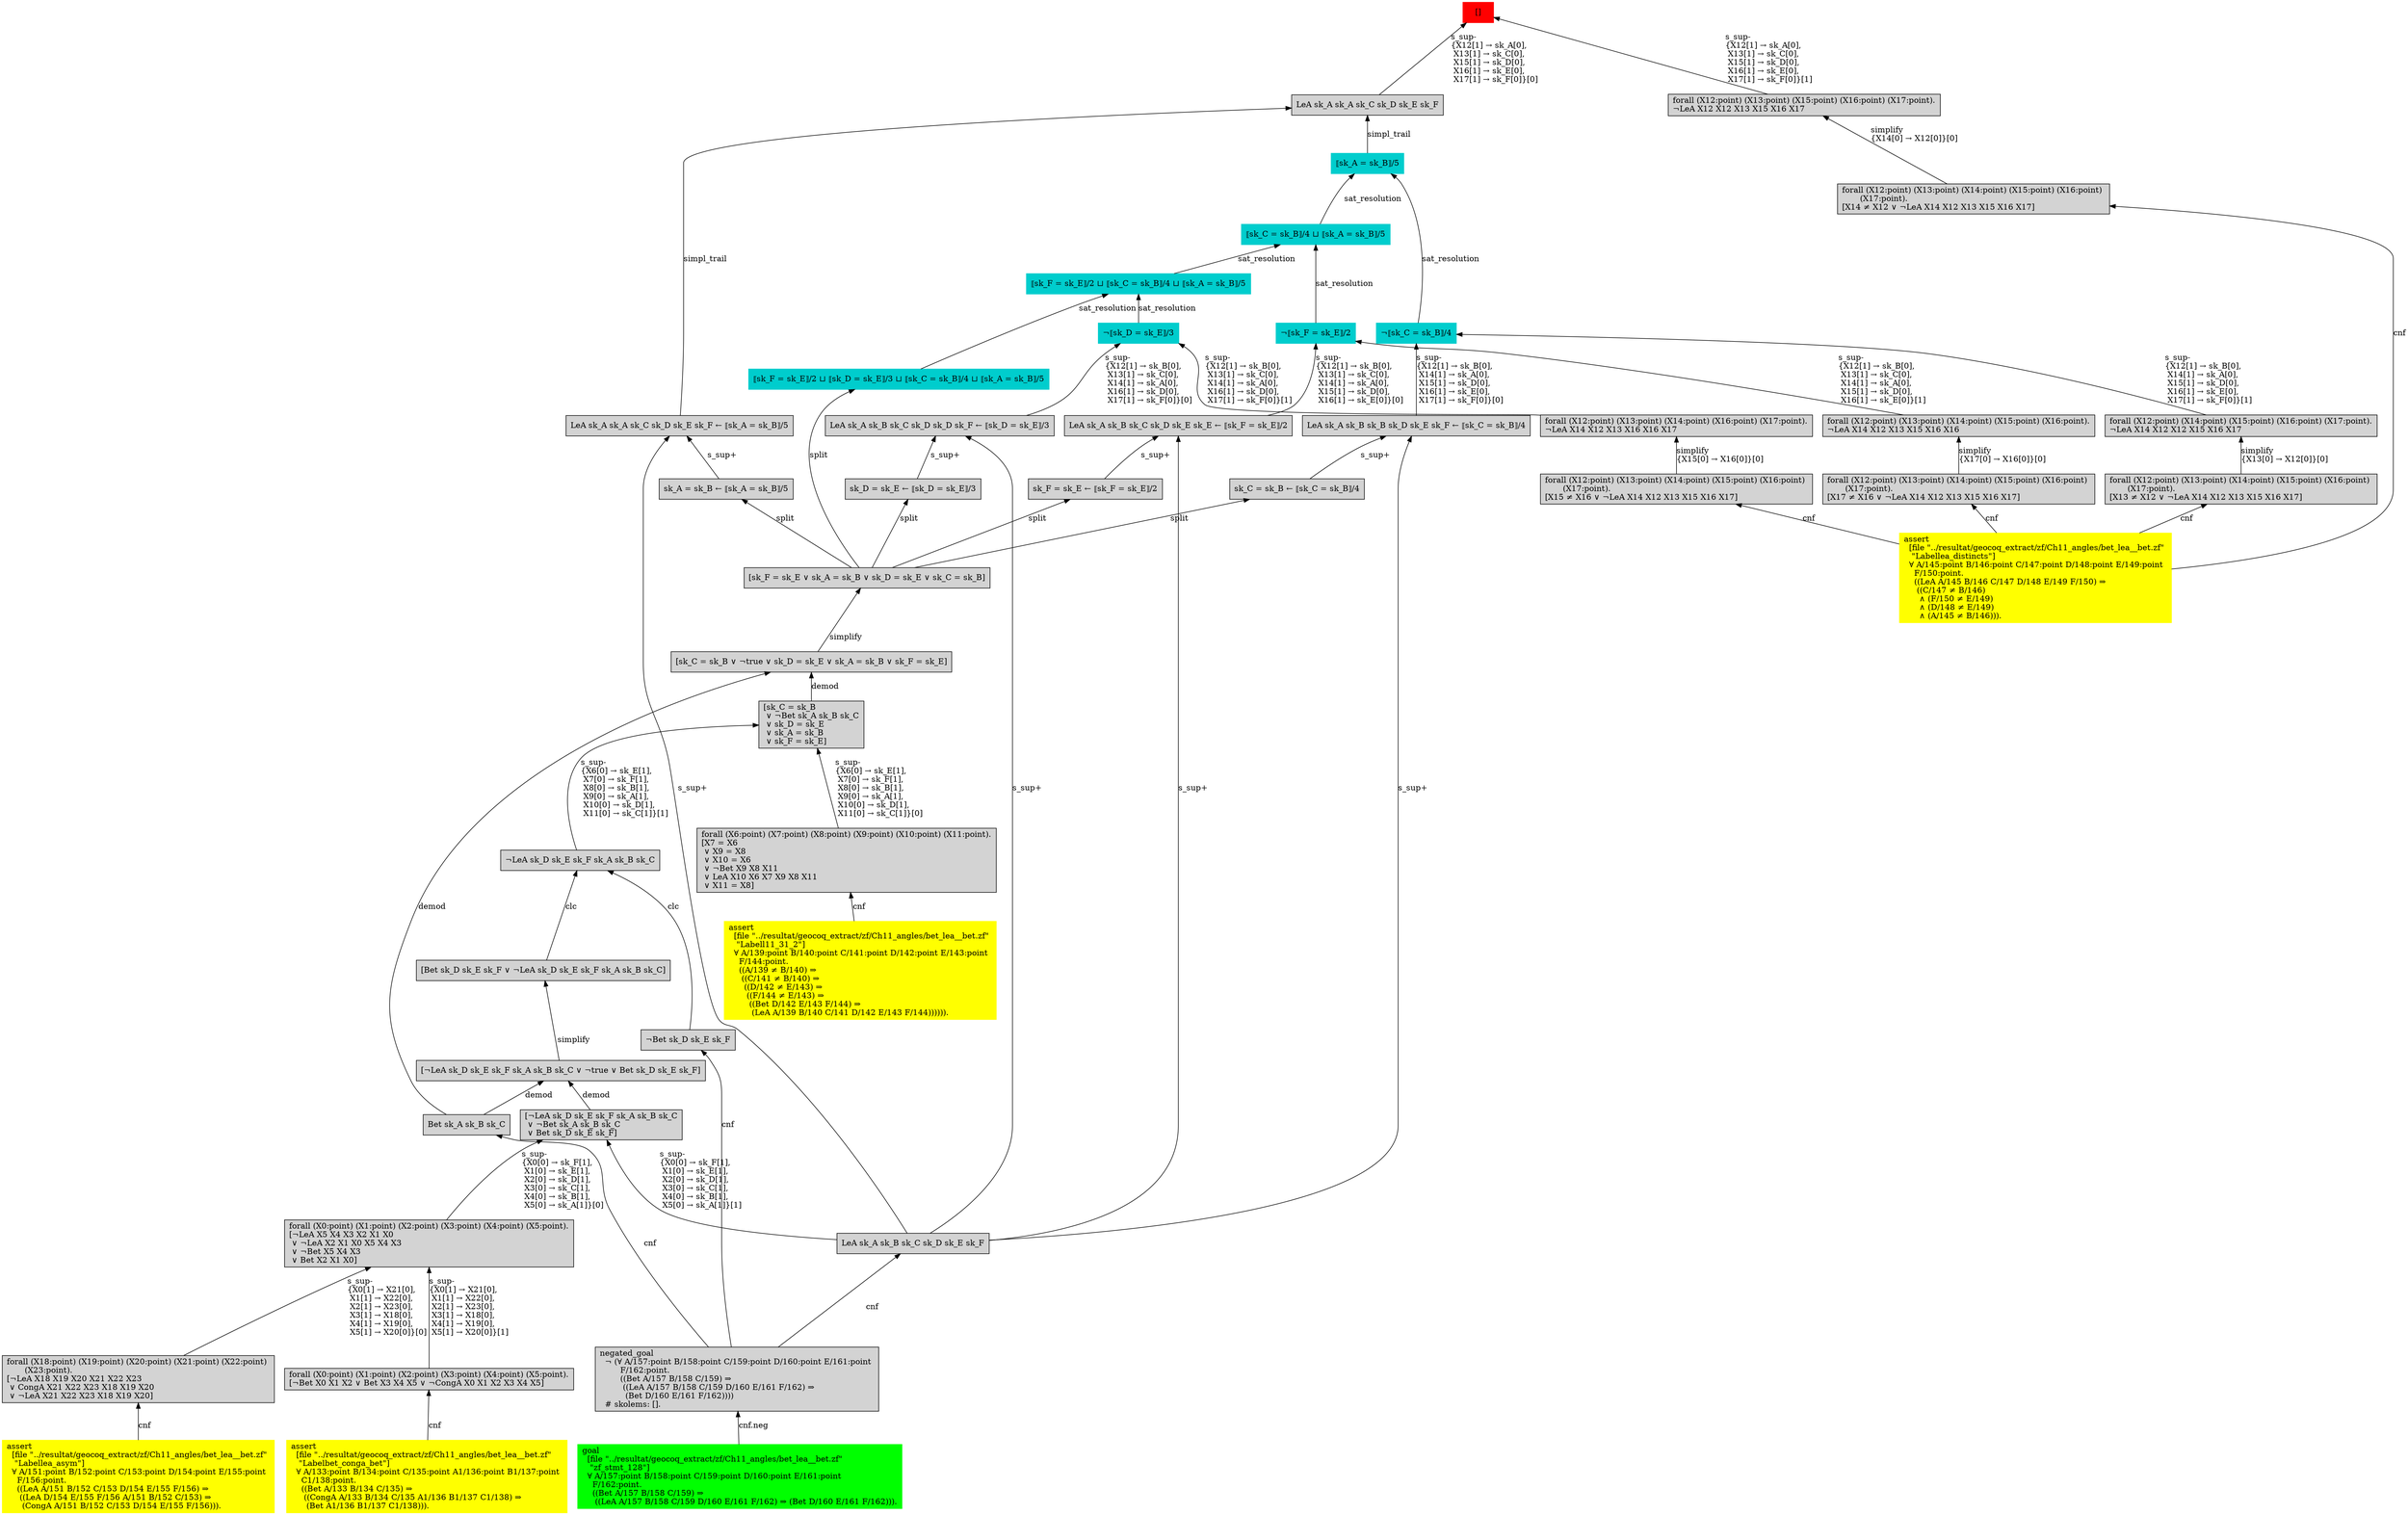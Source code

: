 digraph "unsat_graph" {
  vertex_0 [color=red, label="[]", shape=box, style=filled];
  vertex_0 -> vertex_1 [label="s_sup-\l\{X12[1] → sk_A[0], \l X13[1] → sk_C[0], \l X15[1] → sk_D[0], \l X16[1] → sk_E[0], \l X17[1] → sk_F[0]\}[1]\l", dir="back"];
  vertex_1 [shape=box, label="forall (X12:point) (X13:point) (X15:point) (X16:point) (X17:point).\l¬LeA X12 X12 X13 X15 X16 X17\l", style=filled];
  vertex_1 -> vertex_2 [label="simplify\l\{X14[0] → X12[0]\}[0]\l", dir="back"];
  vertex_2 [shape=box, label="forall (X12:point) (X13:point) (X14:point) (X15:point) (X16:point) \l       (X17:point).\l[X14 ≠ X12 ∨ ¬LeA X14 X12 X13 X15 X16 X17]\l", style=filled];
  vertex_2 -> vertex_3 [label="cnf", dir="back"];
  vertex_3 [color=yellow, shape=box, label="assert\l  [file \"../resultat/geocoq_extract/zf/Ch11_angles/bet_lea__bet.zf\" \l   \"Labellea_distincts\"]\l  ∀ A/145:point B/146:point C/147:point D/148:point E/149:point \l    F/150:point.\l    ((LeA A/145 B/146 C/147 D/148 E/149 F/150) ⇒\l     ((C/147 ≠ B/146)\l      ∧ (F/150 ≠ E/149)\l      ∧ (D/148 ≠ E/149)\l      ∧ (A/145 ≠ B/146))).\l", style=filled];
  vertex_0 -> vertex_4 [label="s_sup-\l\{X12[1] → sk_A[0], \l X13[1] → sk_C[0], \l X15[1] → sk_D[0], \l X16[1] → sk_E[0], \l X17[1] → sk_F[0]\}[0]\l", dir="back"];
  vertex_4 [shape=box, label="LeA sk_A sk_A sk_C sk_D sk_E sk_F\l", style=filled];
  vertex_4 -> vertex_5 [label="simpl_trail", dir="back"];
  vertex_5 [color=cyan3, shape=box, label="⟦sk_A = sk_B⟧/5\l", style=filled];
  vertex_5 -> vertex_6 [label="sat_resolution", dir="back"];
  vertex_6 [color=cyan3, shape=box, label="¬⟦sk_C = sk_B⟧/4\l", style=filled];
  vertex_6 -> vertex_7 [label="s_sup-\l\{X12[1] → sk_B[0], \l X14[1] → sk_A[0], \l X15[1] → sk_D[0], \l X16[1] → sk_E[0], \l X17[1] → sk_F[0]\}[1]\l", dir="back"];
  vertex_7 [shape=box, label="forall (X12:point) (X14:point) (X15:point) (X16:point) (X17:point).\l¬LeA X14 X12 X12 X15 X16 X17\l", style=filled];
  vertex_7 -> vertex_8 [label="simplify\l\{X13[0] → X12[0]\}[0]\l", dir="back"];
  vertex_8 [shape=box, label="forall (X12:point) (X13:point) (X14:point) (X15:point) (X16:point) \l       (X17:point).\l[X13 ≠ X12 ∨ ¬LeA X14 X12 X13 X15 X16 X17]\l", style=filled];
  vertex_8 -> vertex_3 [label="cnf", dir="back"];
  vertex_6 -> vertex_9 [label="s_sup-\l\{X12[1] → sk_B[0], \l X14[1] → sk_A[0], \l X15[1] → sk_D[0], \l X16[1] → sk_E[0], \l X17[1] → sk_F[0]\}[0]\l", dir="back"];
  vertex_9 [shape=box, label="LeA sk_A sk_B sk_B sk_D sk_E sk_F ← ⟦sk_C = sk_B⟧/4\l", style=filled];
  vertex_9 -> vertex_10 [label="s_sup+\l", dir="back"];
  vertex_10 [shape=box, label="LeA sk_A sk_B sk_C sk_D sk_E sk_F\l", style=filled];
  vertex_10 -> vertex_11 [label="cnf", dir="back"];
  vertex_11 [shape=box, label="negated_goal\l  ¬ (∀ A/157:point B/158:point C/159:point D/160:point E/161:point \l        F/162:point.\l        ((Bet A/157 B/158 C/159) ⇒\l         ((LeA A/157 B/158 C/159 D/160 E/161 F/162) ⇒\l          (Bet D/160 E/161 F/162))))\l  # skolems: [].\l", style=filled];
  vertex_11 -> vertex_12 [label="cnf.neg", dir="back"];
  vertex_12 [color=green, shape=box, label="goal\l  [file \"../resultat/geocoq_extract/zf/Ch11_angles/bet_lea__bet.zf\" \l   \"zf_stmt_128\"]\l  ∀ A/157:point B/158:point C/159:point D/160:point E/161:point \l    F/162:point.\l    ((Bet A/157 B/158 C/159) ⇒\l     ((LeA A/157 B/158 C/159 D/160 E/161 F/162) ⇒ (Bet D/160 E/161 F/162))).\l", style=filled];
  vertex_9 -> vertex_13 [label="s_sup+\l", dir="back"];
  vertex_13 [shape=box, label="sk_C = sk_B ← ⟦sk_C = sk_B⟧/4\l", style=filled];
  vertex_13 -> vertex_14 [label="split", dir="back"];
  vertex_14 [shape=box, label="[sk_F = sk_E ∨ sk_A = sk_B ∨ sk_D = sk_E ∨ sk_C = sk_B]\l", style=filled];
  vertex_14 -> vertex_15 [label="simplify", dir="back"];
  vertex_15 [shape=box, label="[sk_C = sk_B ∨ ¬true ∨ sk_D = sk_E ∨ sk_A = sk_B ∨ sk_F = sk_E]\l", style=filled];
  vertex_15 -> vertex_16 [label="demod", dir="back"];
  vertex_16 [shape=box, label="Bet sk_A sk_B sk_C\l", style=filled];
  vertex_16 -> vertex_11 [label="cnf", dir="back"];
  vertex_15 -> vertex_17 [label="demod", dir="back"];
  vertex_17 [shape=box, label="[sk_C = sk_B\l ∨ ¬Bet sk_A sk_B sk_C\l ∨ sk_D = sk_E\l ∨ sk_A = sk_B\l ∨ sk_F = sk_E]\l", style=filled];
  vertex_17 -> vertex_18 [label="s_sup-\l\{X6[0] → sk_E[1], \l X7[0] → sk_F[1], \l X8[0] → sk_B[1], \l X9[0] → sk_A[1], \l X10[0] → sk_D[1], \l X11[0] → sk_C[1]\}[1]\l", dir="back"];
  vertex_18 [shape=box, label="¬LeA sk_D sk_E sk_F sk_A sk_B sk_C\l", style=filled];
  vertex_18 -> vertex_19 [label="clc", dir="back"];
  vertex_19 [shape=box, label="¬Bet sk_D sk_E sk_F\l", style=filled];
  vertex_19 -> vertex_11 [label="cnf", dir="back"];
  vertex_18 -> vertex_20 [label="clc", dir="back"];
  vertex_20 [shape=box, label="[Bet sk_D sk_E sk_F ∨ ¬LeA sk_D sk_E sk_F sk_A sk_B sk_C]\l", style=filled];
  vertex_20 -> vertex_21 [label="simplify", dir="back"];
  vertex_21 [shape=box, label="[¬LeA sk_D sk_E sk_F sk_A sk_B sk_C ∨ ¬true ∨ Bet sk_D sk_E sk_F]\l", style=filled];
  vertex_21 -> vertex_16 [label="demod", dir="back"];
  vertex_21 -> vertex_22 [label="demod", dir="back"];
  vertex_22 [shape=box, label="[¬LeA sk_D sk_E sk_F sk_A sk_B sk_C\l ∨ ¬Bet sk_A sk_B sk_C\l ∨ Bet sk_D sk_E sk_F]\l", style=filled];
  vertex_22 -> vertex_23 [label="s_sup-\l\{X0[0] → sk_F[1], \l X1[0] → sk_E[1], \l X2[0] → sk_D[1], \l X3[0] → sk_C[1], \l X4[0] → sk_B[1], \l X5[0] → sk_A[1]\}[0]\l", dir="back"];
  vertex_23 [shape=box, label="forall (X0:point) (X1:point) (X2:point) (X3:point) (X4:point) (X5:point).\l[¬LeA X5 X4 X3 X2 X1 X0\l ∨ ¬LeA X2 X1 X0 X5 X4 X3\l ∨ ¬Bet X5 X4 X3\l ∨ Bet X2 X1 X0]\l", style=filled];
  vertex_23 -> vertex_24 [label="s_sup-\l\{X0[1] → X21[0], \l X1[1] → X22[0], \l X2[1] → X23[0], \l X3[1] → X18[0], \l X4[1] → X19[0], \l X5[1] → X20[0]\}[1]\l", dir="back"];
  vertex_24 [shape=box, label="forall (X0:point) (X1:point) (X2:point) (X3:point) (X4:point) (X5:point).\l[¬Bet X0 X1 X2 ∨ Bet X3 X4 X5 ∨ ¬CongA X0 X1 X2 X3 X4 X5]\l", style=filled];
  vertex_24 -> vertex_25 [label="cnf", dir="back"];
  vertex_25 [color=yellow, shape=box, label="assert\l  [file \"../resultat/geocoq_extract/zf/Ch11_angles/bet_lea__bet.zf\" \l   \"Labelbet_conga_bet\"]\l  ∀ A/133:point B/134:point C/135:point A1/136:point B1/137:point \l    C1/138:point.\l    ((Bet A/133 B/134 C/135) ⇒\l     ((CongA A/133 B/134 C/135 A1/136 B1/137 C1/138) ⇒\l      (Bet A1/136 B1/137 C1/138))).\l", style=filled];
  vertex_23 -> vertex_26 [label="s_sup-\l\{X0[1] → X21[0], \l X1[1] → X22[0], \l X2[1] → X23[0], \l X3[1] → X18[0], \l X4[1] → X19[0], \l X5[1] → X20[0]\}[0]\l", dir="back"];
  vertex_26 [shape=box, label="forall (X18:point) (X19:point) (X20:point) (X21:point) (X22:point) \l       (X23:point).\l[¬LeA X18 X19 X20 X21 X22 X23\l ∨ CongA X21 X22 X23 X18 X19 X20\l ∨ ¬LeA X21 X22 X23 X18 X19 X20]\l", style=filled];
  vertex_26 -> vertex_27 [label="cnf", dir="back"];
  vertex_27 [color=yellow, shape=box, label="assert\l  [file \"../resultat/geocoq_extract/zf/Ch11_angles/bet_lea__bet.zf\" \l   \"Labellea_asym\"]\l  ∀ A/151:point B/152:point C/153:point D/154:point E/155:point \l    F/156:point.\l    ((LeA A/151 B/152 C/153 D/154 E/155 F/156) ⇒\l     ((LeA D/154 E/155 F/156 A/151 B/152 C/153) ⇒\l      (CongA A/151 B/152 C/153 D/154 E/155 F/156))).\l", style=filled];
  vertex_22 -> vertex_10 [label="s_sup-\l\{X0[0] → sk_F[1], \l X1[0] → sk_E[1], \l X2[0] → sk_D[1], \l X3[0] → sk_C[1], \l X4[0] → sk_B[1], \l X5[0] → sk_A[1]\}[1]\l", dir="back"];
  vertex_17 -> vertex_28 [label="s_sup-\l\{X6[0] → sk_E[1], \l X7[0] → sk_F[1], \l X8[0] → sk_B[1], \l X9[0] → sk_A[1], \l X10[0] → sk_D[1], \l X11[0] → sk_C[1]\}[0]\l", dir="back"];
  vertex_28 [shape=box, label="forall (X6:point) (X7:point) (X8:point) (X9:point) (X10:point) (X11:point).\l[X7 = X6\l ∨ X9 = X8\l ∨ X10 = X6\l ∨ ¬Bet X9 X8 X11\l ∨ LeA X10 X6 X7 X9 X8 X11\l ∨ X11 = X8]\l", style=filled];
  vertex_28 -> vertex_29 [label="cnf", dir="back"];
  vertex_29 [color=yellow, shape=box, label="assert\l  [file \"../resultat/geocoq_extract/zf/Ch11_angles/bet_lea__bet.zf\" \l   \"Labell11_31_2\"]\l  ∀ A/139:point B/140:point C/141:point D/142:point E/143:point \l    F/144:point.\l    ((A/139 ≠ B/140) ⇒\l     ((C/141 ≠ B/140) ⇒\l      ((D/142 ≠ E/143) ⇒\l       ((F/144 ≠ E/143) ⇒\l        ((Bet D/142 E/143 F/144) ⇒\l         (LeA A/139 B/140 C/141 D/142 E/143 F/144)))))).\l", style=filled];
  vertex_5 -> vertex_30 [label="sat_resolution", dir="back"];
  vertex_30 [color=cyan3, shape=box, label="⟦sk_C = sk_B⟧/4 ⊔ ⟦sk_A = sk_B⟧/5\l", style=filled];
  vertex_30 -> vertex_31 [label="sat_resolution", dir="back"];
  vertex_31 [color=cyan3, shape=box, label="¬⟦sk_F = sk_E⟧/2\l", style=filled];
  vertex_31 -> vertex_32 [label="s_sup-\l\{X12[1] → sk_B[0], \l X13[1] → sk_C[0], \l X14[1] → sk_A[0], \l X15[1] → sk_D[0], \l X16[1] → sk_E[0]\}[1]\l", dir="back"];
  vertex_32 [shape=box, label="forall (X12:point) (X13:point) (X14:point) (X15:point) (X16:point).\l¬LeA X14 X12 X13 X15 X16 X16\l", style=filled];
  vertex_32 -> vertex_33 [label="simplify\l\{X17[0] → X16[0]\}[0]\l", dir="back"];
  vertex_33 [shape=box, label="forall (X12:point) (X13:point) (X14:point) (X15:point) (X16:point) \l       (X17:point).\l[X17 ≠ X16 ∨ ¬LeA X14 X12 X13 X15 X16 X17]\l", style=filled];
  vertex_33 -> vertex_3 [label="cnf", dir="back"];
  vertex_31 -> vertex_34 [label="s_sup-\l\{X12[1] → sk_B[0], \l X13[1] → sk_C[0], \l X14[1] → sk_A[0], \l X15[1] → sk_D[0], \l X16[1] → sk_E[0]\}[0]\l", dir="back"];
  vertex_34 [shape=box, label="LeA sk_A sk_B sk_C sk_D sk_E sk_E ← ⟦sk_F = sk_E⟧/2\l", style=filled];
  vertex_34 -> vertex_10 [label="s_sup+\l", dir="back"];
  vertex_34 -> vertex_35 [label="s_sup+\l", dir="back"];
  vertex_35 [shape=box, label="sk_F = sk_E ← ⟦sk_F = sk_E⟧/2\l", style=filled];
  vertex_35 -> vertex_14 [label="split", dir="back"];
  vertex_30 -> vertex_36 [label="sat_resolution", dir="back"];
  vertex_36 [color=cyan3, shape=box, label="⟦sk_F = sk_E⟧/2 ⊔ ⟦sk_C = sk_B⟧/4 ⊔ ⟦sk_A = sk_B⟧/5\l", style=filled];
  vertex_36 -> vertex_37 [label="sat_resolution", dir="back"];
  vertex_37 [color=cyan3, shape=box, label="¬⟦sk_D = sk_E⟧/3\l", style=filled];
  vertex_37 -> vertex_38 [label="s_sup-\l\{X12[1] → sk_B[0], \l X13[1] → sk_C[0], \l X14[1] → sk_A[0], \l X16[1] → sk_D[0], \l X17[1] → sk_F[0]\}[1]\l", dir="back"];
  vertex_38 [shape=box, label="forall (X12:point) (X13:point) (X14:point) (X16:point) (X17:point).\l¬LeA X14 X12 X13 X16 X16 X17\l", style=filled];
  vertex_38 -> vertex_39 [label="simplify\l\{X15[0] → X16[0]\}[0]\l", dir="back"];
  vertex_39 [shape=box, label="forall (X12:point) (X13:point) (X14:point) (X15:point) (X16:point) \l       (X17:point).\l[X15 ≠ X16 ∨ ¬LeA X14 X12 X13 X15 X16 X17]\l", style=filled];
  vertex_39 -> vertex_3 [label="cnf", dir="back"];
  vertex_37 -> vertex_40 [label="s_sup-\l\{X12[1] → sk_B[0], \l X13[1] → sk_C[0], \l X14[1] → sk_A[0], \l X16[1] → sk_D[0], \l X17[1] → sk_F[0]\}[0]\l", dir="back"];
  vertex_40 [shape=box, label="LeA sk_A sk_B sk_C sk_D sk_D sk_F ← ⟦sk_D = sk_E⟧/3\l", style=filled];
  vertex_40 -> vertex_10 [label="s_sup+\l", dir="back"];
  vertex_40 -> vertex_41 [label="s_sup+\l", dir="back"];
  vertex_41 [shape=box, label="sk_D = sk_E ← ⟦sk_D = sk_E⟧/3\l", style=filled];
  vertex_41 -> vertex_14 [label="split", dir="back"];
  vertex_36 -> vertex_42 [label="sat_resolution", dir="back"];
  vertex_42 [color=cyan3, shape=box, label="⟦sk_F = sk_E⟧/2 ⊔ ⟦sk_D = sk_E⟧/3 ⊔ ⟦sk_C = sk_B⟧/4 ⊔ ⟦sk_A = sk_B⟧/5\l", style=filled];
  vertex_42 -> vertex_14 [label="split", dir="back"];
  vertex_4 -> vertex_43 [label="simpl_trail", dir="back"];
  vertex_43 [shape=box, label="LeA sk_A sk_A sk_C sk_D sk_E sk_F ← ⟦sk_A = sk_B⟧/5\l", style=filled];
  vertex_43 -> vertex_10 [label="s_sup+\l", dir="back"];
  vertex_43 -> vertex_44 [label="s_sup+\l", dir="back"];
  vertex_44 [shape=box, label="sk_A = sk_B ← ⟦sk_A = sk_B⟧/5\l", style=filled];
  vertex_44 -> vertex_14 [label="split", dir="back"];
  }



